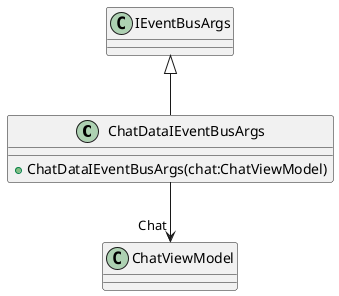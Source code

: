 @startuml
class ChatDataIEventBusArgs {
    + ChatDataIEventBusArgs(chat:ChatViewModel)
}
IEventBusArgs <|-- ChatDataIEventBusArgs
ChatDataIEventBusArgs --> "Chat" ChatViewModel
@enduml
